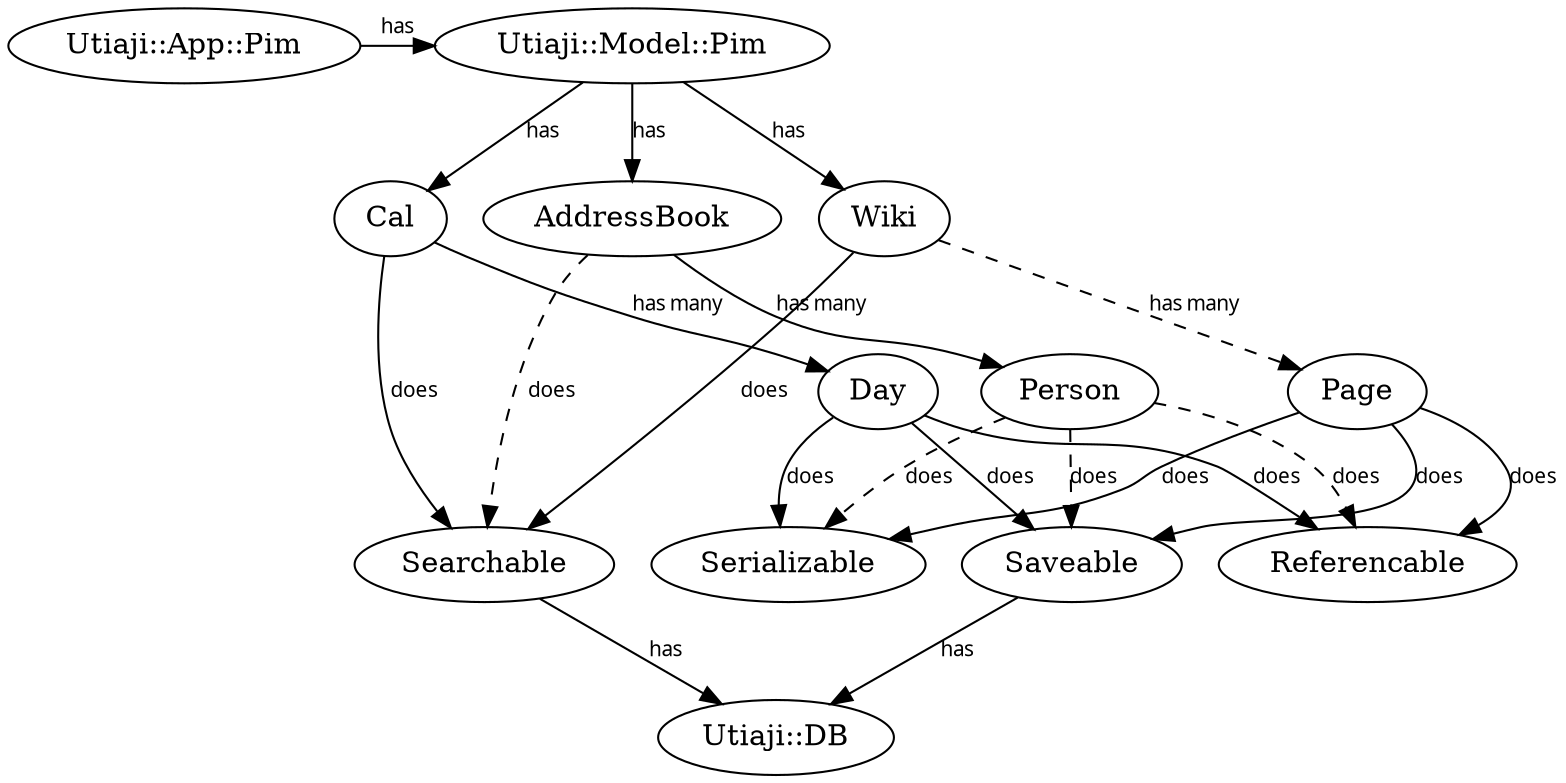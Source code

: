 digraph z {
     edge [fontname="Courier 10 Pitch" fontsize="10" ]

     app -> model [ label="has" ]

     day -> saveable [ label="does" ]
     day -> serializable [ label="does" ]
     day -> referencable [ label="does" ]

     cal -> day [ label="has many" ]
     cal -> searchable [ label="does" ]

     wiki -> searchable [ label="does" ]
     wiki -> page [ label="has many" style="dashed" ]

     page -> saveable [ label="does" ]
     page -> serializable [ label="does" ]
     page -> referencable [ label="does" ]

     addressbook -> person [ label="has many" ]
     addressbook -> searchable [ label="does" style="dashed" ]

     model -> cal [ label="has" ]
     model -> wiki [ label="has" ]
     model -> addressbook [ label="has" ]

     person -> saveable [ label="does" style="dashed" ]
     person -> serializable [ label="does" style="dashed" ]
     person -> referencable [ label="does" style="dashed" ]

     searchable -> db [ label="has" ]
     saveable -> db [ label="has" ]

     app [ label="Utiaji::App::Pim" ]
     day [ label="Day" ]
     cal [ label="Cal" ]
     addressbook [ label="AddressBook" ]
     referencable [ label="Referencable" ]
     serializable [ label="Serializable" ]
     searchable [ label="Searchable" ]
     saveable [ label="Saveable" ]
     person [ label="Person" ]
     page [ label="Page" ]
     wiki [ label="Wiki" ]
     model [ label="Utiaji::Model::Pim" ]

     db [ label="Utiaji::DB" ]

    {rank=same; app model}
    {rank=same; cal wiki}
    {rank=same; day page person}
    {rank=same; searchable saveable serializable referencable}
}
